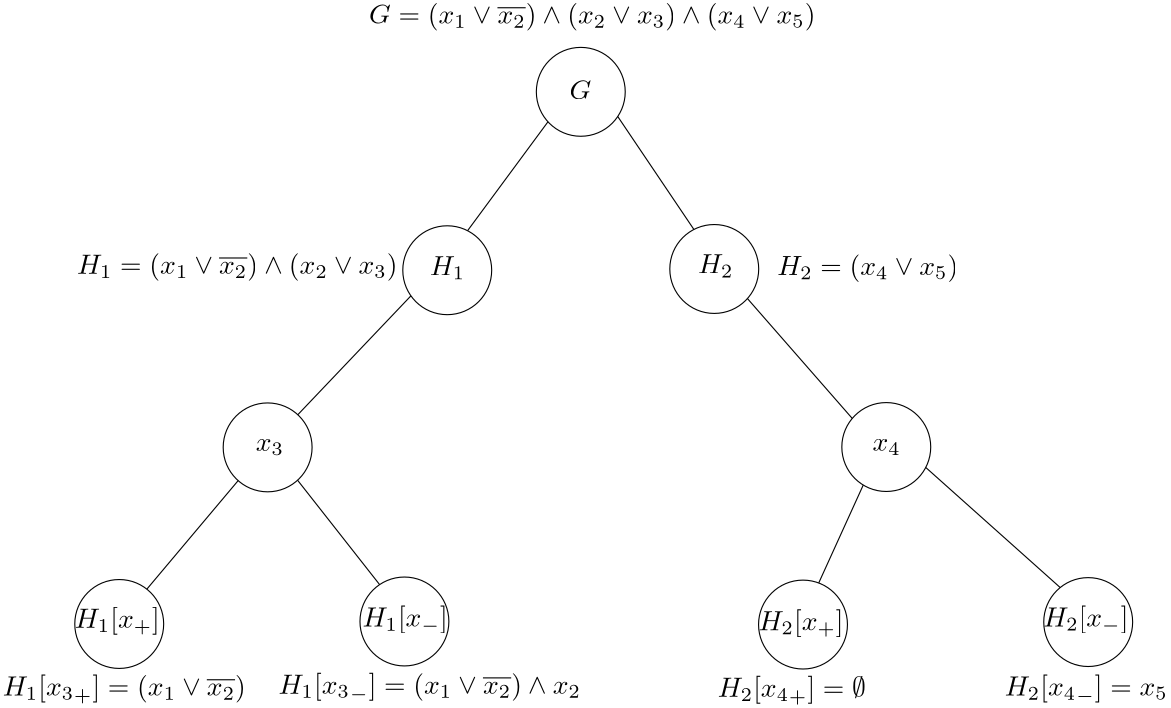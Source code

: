 <?xml version="1.0"?>
<!DOCTYPE ipe SYSTEM "ipe.dtd">
<ipe version="70218" creator="Ipe 7.2.24">
<info created="D:20210616173055" modified="D:20210715155859"/>
<ipestyle name="basic">
<symbol name="arrow/arc(spx)">
<path stroke="sym-stroke" fill="sym-stroke" pen="sym-pen">
0 0 m
-1 0.333 l
-1 -0.333 l
h
</path>
</symbol>
<symbol name="arrow/farc(spx)">
<path stroke="sym-stroke" fill="white" pen="sym-pen">
0 0 m
-1 0.333 l
-1 -0.333 l
h
</path>
</symbol>
<symbol name="arrow/ptarc(spx)">
<path stroke="sym-stroke" fill="sym-stroke" pen="sym-pen">
0 0 m
-1 0.333 l
-0.8 0 l
-1 -0.333 l
h
</path>
</symbol>
<symbol name="arrow/fptarc(spx)">
<path stroke="sym-stroke" fill="white" pen="sym-pen">
0 0 m
-1 0.333 l
-0.8 0 l
-1 -0.333 l
h
</path>
</symbol>
<symbol name="mark/circle(sx)" transformations="translations">
<path fill="sym-stroke">
0.6 0 0 0.6 0 0 e
0.4 0 0 0.4 0 0 e
</path>
</symbol>
<symbol name="mark/disk(sx)" transformations="translations">
<path fill="sym-stroke">
0.6 0 0 0.6 0 0 e
</path>
</symbol>
<symbol name="mark/fdisk(sfx)" transformations="translations">
<group>
<path fill="sym-fill">
0.5 0 0 0.5 0 0 e
</path>
<path fill="sym-stroke" fillrule="eofill">
0.6 0 0 0.6 0 0 e
0.4 0 0 0.4 0 0 e
</path>
</group>
</symbol>
<symbol name="mark/box(sx)" transformations="translations">
<path fill="sym-stroke" fillrule="eofill">
-0.6 -0.6 m
0.6 -0.6 l
0.6 0.6 l
-0.6 0.6 l
h
-0.4 -0.4 m
0.4 -0.4 l
0.4 0.4 l
-0.4 0.4 l
h
</path>
</symbol>
<symbol name="mark/square(sx)" transformations="translations">
<path fill="sym-stroke">
-0.6 -0.6 m
0.6 -0.6 l
0.6 0.6 l
-0.6 0.6 l
h
</path>
</symbol>
<symbol name="mark/fsquare(sfx)" transformations="translations">
<group>
<path fill="sym-fill">
-0.5 -0.5 m
0.5 -0.5 l
0.5 0.5 l
-0.5 0.5 l
h
</path>
<path fill="sym-stroke" fillrule="eofill">
-0.6 -0.6 m
0.6 -0.6 l
0.6 0.6 l
-0.6 0.6 l
h
-0.4 -0.4 m
0.4 -0.4 l
0.4 0.4 l
-0.4 0.4 l
h
</path>
</group>
</symbol>
<symbol name="mark/cross(sx)" transformations="translations">
<group>
<path fill="sym-stroke">
-0.43 -0.57 m
0.57 0.43 l
0.43 0.57 l
-0.57 -0.43 l
h
</path>
<path fill="sym-stroke">
-0.43 0.57 m
0.57 -0.43 l
0.43 -0.57 l
-0.57 0.43 l
h
</path>
</group>
</symbol>
<symbol name="arrow/fnormal(spx)">
<path stroke="sym-stroke" fill="white" pen="sym-pen">
0 0 m
-1 0.333 l
-1 -0.333 l
h
</path>
</symbol>
<symbol name="arrow/pointed(spx)">
<path stroke="sym-stroke" fill="sym-stroke" pen="sym-pen">
0 0 m
-1 0.333 l
-0.8 0 l
-1 -0.333 l
h
</path>
</symbol>
<symbol name="arrow/fpointed(spx)">
<path stroke="sym-stroke" fill="white" pen="sym-pen">
0 0 m
-1 0.333 l
-0.8 0 l
-1 -0.333 l
h
</path>
</symbol>
<symbol name="arrow/linear(spx)">
<path stroke="sym-stroke" pen="sym-pen">
-1 0.333 m
0 0 l
-1 -0.333 l
</path>
</symbol>
<symbol name="arrow/fdouble(spx)">
<path stroke="sym-stroke" fill="white" pen="sym-pen">
0 0 m
-1 0.333 l
-1 -0.333 l
h
-1 0 m
-2 0.333 l
-2 -0.333 l
h
</path>
</symbol>
<symbol name="arrow/double(spx)">
<path stroke="sym-stroke" fill="sym-stroke" pen="sym-pen">
0 0 m
-1 0.333 l
-1 -0.333 l
h
-1 0 m
-2 0.333 l
-2 -0.333 l
h
</path>
</symbol>
<symbol name="arrow/mid-normal(spx)">
<path stroke="sym-stroke" fill="sym-stroke" pen="sym-pen">
0.5 0 m
-0.5 0.333 l
-0.5 -0.333 l
h
</path>
</symbol>
<symbol name="arrow/mid-fnormal(spx)">
<path stroke="sym-stroke" fill="white" pen="sym-pen">
0.5 0 m
-0.5 0.333 l
-0.5 -0.333 l
h
</path>
</symbol>
<symbol name="arrow/mid-pointed(spx)">
<path stroke="sym-stroke" fill="sym-stroke" pen="sym-pen">
0.5 0 m
-0.5 0.333 l
-0.3 0 l
-0.5 -0.333 l
h
</path>
</symbol>
<symbol name="arrow/mid-fpointed(spx)">
<path stroke="sym-stroke" fill="white" pen="sym-pen">
0.5 0 m
-0.5 0.333 l
-0.3 0 l
-0.5 -0.333 l
h
</path>
</symbol>
<symbol name="arrow/mid-double(spx)">
<path stroke="sym-stroke" fill="sym-stroke" pen="sym-pen">
1 0 m
0 0.333 l
0 -0.333 l
h
0 0 m
-1 0.333 l
-1 -0.333 l
h
</path>
</symbol>
<symbol name="arrow/mid-fdouble(spx)">
<path stroke="sym-stroke" fill="white" pen="sym-pen">
1 0 m
0 0.333 l
0 -0.333 l
h
0 0 m
-1 0.333 l
-1 -0.333 l
h
</path>
</symbol>
<anglesize name="22.5 deg" value="22.5"/>
<anglesize name="30 deg" value="30"/>
<anglesize name="45 deg" value="45"/>
<anglesize name="60 deg" value="60"/>
<anglesize name="90 deg" value="90"/>
<arrowsize name="large" value="10"/>
<arrowsize name="small" value="5"/>
<arrowsize name="tiny" value="3"/>
<color name="blue" value="0 0 1"/>
<color name="brown" value="0.647 0.165 0.165"/>
<color name="darkblue" value="0 0 0.545"/>
<color name="darkcyan" value="0 0.545 0.545"/>
<color name="darkgray" value="0.663"/>
<color name="darkgreen" value="0 0.392 0"/>
<color name="darkmagenta" value="0.545 0 0.545"/>
<color name="darkorange" value="1 0.549 0"/>
<color name="darkred" value="0.545 0 0"/>
<color name="gold" value="1 0.843 0"/>
<color name="gray" value="0.745"/>
<color name="green" value="0 1 0"/>
<color name="lightblue" value="0.678 0.847 0.902"/>
<color name="lightcyan" value="0.878 1 1"/>
<color name="lightgray" value="0.827"/>
<color name="lightgreen" value="0.565 0.933 0.565"/>
<color name="lightyellow" value="1 1 0.878"/>
<color name="navy" value="0 0 0.502"/>
<color name="orange" value="1 0.647 0"/>
<color name="pink" value="1 0.753 0.796"/>
<color name="purple" value="0.627 0.125 0.941"/>
<color name="red" value="1 0 0"/>
<color name="seagreen" value="0.18 0.545 0.341"/>
<color name="turquoise" value="0.251 0.878 0.816"/>
<color name="violet" value="0.933 0.51 0.933"/>
<color name="yellow" value="1 1 0"/>
<dashstyle name="dash dot dotted" value="[4 2 1 2 1 2] 0"/>
<dashstyle name="dash dotted" value="[4 2 1 2] 0"/>
<dashstyle name="dashed" value="[4] 0"/>
<dashstyle name="dotted" value="[1 3] 0"/>
<gridsize name="10 pts (~3.5 mm)" value="10"/>
<gridsize name="14 pts (~5 mm)" value="14"/>
<gridsize name="16 pts (~6 mm)" value="16"/>
<gridsize name="20 pts (~7 mm)" value="20"/>
<gridsize name="28 pts (~10 mm)" value="28"/>
<gridsize name="32 pts (~12 mm)" value="32"/>
<gridsize name="4 pts" value="4"/>
<gridsize name="56 pts (~20 mm)" value="56"/>
<gridsize name="8 pts (~3 mm)" value="8"/>
<opacity name="10%" value="0.1"/>
<opacity name="30%" value="0.3"/>
<opacity name="50%" value="0.5"/>
<opacity name="75%" value="0.75"/>
<pen name="fat" value="1.2"/>
<pen name="heavier" value="0.8"/>
<pen name="ultrafat" value="2"/>
<symbolsize name="large" value="5"/>
<symbolsize name="small" value="2"/>
<symbolsize name="tiny" value="1.1"/>
<textsize name="Huge" value="\Huge"/>
<textsize name="LARGE" value="\LARGE"/>
<textsize name="Large" value="\Large"/>
<textsize name="footnote" value="\footnotesize"/>
<textsize name="huge" value="\huge"/>
<textsize name="large" value="\large"/>
<textsize name="small" value="\small"/>
<textsize name="tiny" value="\tiny"/>
<textstyle name="center" begin="\begin{center}" end="\end{center}"/>
<textstyle name="item" begin="\begin{itemize}\item{}" end="\end{itemize}"/>
<textstyle name="itemize" begin="\begin{itemize}" end="\end{itemize}"/>
<tiling name="falling" angle="-60" step="4" width="1"/>
<tiling name="rising" angle="30" step="4" width="1"/>
</ipestyle>
<page>
<layer name="alpha"/>
<view layers="alpha" active="alpha"/>
<text layer="alpha" matrix="1 0 0 1 -4.04387 -2.69592" transformations="translations" pos="256 768" stroke="black" type="label" width="7.833" height="6.808" depth="0" valign="baseline" style="math">G</text>
<text matrix="1 0 0 1 -117.003 -129.346" transformations="translations" pos="256 768" stroke="black" type="label" width="10.163" height="4.294" depth="1.49" valign="baseline" style="math">x_3</text>
<text matrix="1 0 0 1 -182.161 -192.925" transformations="translations" pos="256 768" stroke="black" type="label" width="30.594" height="7.473" depth="2.49" valign="baseline" style="math">H_1[x_+]</text>
<path matrix="1 0 0 1 -262.161 -127.577" stroke="black">
16 0 0 16 352 704 e
</path>
<path matrix="1 0 0 1 -48.7342 -63.998" stroke="black">
16 0 0 16 192 704 e
</path>
<path stroke="black">
16 0 0 16 256 768 e
</path>
<text matrix="1 0 0 1 -78.5931 -192.475" transformations="translations" pos="256 768" stroke="black" type="label" width="30.704" height="7.473" depth="2.49" valign="baseline" style="math">H_1[x_-]</text>
<path matrix="1 0 0 1 -159.492 -126.678" stroke="black">
16 0 0 16 352 704 e
</path>
<path matrix="1 0 0 1 -112.088 -64.4474" stroke="black">
244.735 692.481 m
211.867 653.408 l
</path>
<path matrix="1 0 0 1 -112.088 -64.4474" stroke="black">
266.132 692.624 m
295.664 655.044 l
</path>
<text matrix="1 0 0 1 -156.138 23.3646" transformations="translations" pos="335.914 769.22" stroke="black" type="label" width="160.69" height="7.473" depth="2.49" valign="baseline" style="math">G = (x_1 \lor \overline{x_2}) \land (x_2 \lor x_3) \land (x_4 \lor x_5)</text>
<text matrix="1 0 0 1 -287.997 -218.564" transformations="translations" pos="335.914 769.22" stroke="black" type="label" width="87.491" height="7.475" depth="2.82" valign="baseline" style="math">H_1[{x_3}_+] = (x_1 \lor \overline{x_2}) </text>
<text matrix="1 0 0 1 -188.698 -217.89" transformations="translations" pos="335.914 769.22" stroke="black" type="label" width="108.835" height="7.475" depth="2.82" valign="baseline" style="math">H_1[{x_3}_-] = (x_1 \lor \overline{x_2}) \land x_2</text>
<path matrix="1 0 0 1 -48.0772 -0.22466" stroke="black">
16 0 0 16 256 704 e
</path>
<text matrix="1 0 0 1 -54.3676 -2.02194" transformations="translations" pos="256 704" stroke="black" type="label" width="12.751" height="6.812" depth="1.49" valign="baseline" style="math">H_1</text>
<path matrix="1 0 0 1 -15.9508 0.22466" stroke="black">
16 0 0 16 320 704 e
</path>
<text matrix="1 0 0 1 -21.792 -1.34796" transformations="translations" pos="320 704" stroke="black" type="label" width="12.751" height="6.812" depth="1.49" valign="baseline" style="math">H_2</text>
<text matrix="1 0 0 1 -44.258 -2.2466" transformations="translations" pos="118.893 704.743" stroke="black" type="label" width="115.393" height="7.473" depth="2.49" valign="baseline" style="math">H_1 = (x_1 \lor \overline{x_2}) \land (x_2 \lor x_3)</text>
<text matrix="1 0 0 1 -2.47126 -2.47126" transformations="translations" pos="329.174 704.518" stroke="black" type="label" width="65.179" height="7.473" depth="2.49" valign="baseline" style="math">H_2 = (x_4 \lor x_5)</text>
<path stroke="black">
244.184 757.212 m
215.238 718.005 l
</path>
<path stroke="black">
269.304 759.112 m
296.721 718.448 l
</path>
<path stroke="black">
194.847 694.555 m
154.123 651.755 l
</path>
<path matrix="1 0 0 1 61.9768 0.128438" stroke="black">
16 0 0 16 304 640 e
</path>
<text matrix="1 0 0 1 104.974 -129.218" transformations="translations" pos="256 768" stroke="black" type="label" width="10.163" height="4.294" depth="1.49" valign="baseline" style="math">x_4</text>
<text matrix="1 0 0 1 63.9989 -193.808" transformations="translations" pos="256 768" stroke="black" type="label" width="30.594" height="7.473" depth="2.49" valign="baseline" style="math">H_2[x_+]</text>
<path matrix="1 0 0 1 -16.0015 -127.786" stroke="black">
16 0 0 16 352 704 e
</path>
<text matrix="1 0 0 1 166.443 -192.46" transformations="translations" pos="256 768" stroke="black" type="label" width="30.704" height="7.473" depth="2.49" valign="baseline" style="math">H_2[x_-]</text>
<path matrix="1 0 0 1 86.6675 -126.887" stroke="black">
16 0 0 16 352 704 e
</path>
<text matrix="1 0 0 1 -30.6045 -218.998" transformations="translations" pos="335.914 769.22" stroke="black" type="label" width="53.328" height="7.475" depth="2.82" valign="baseline" style="math">H_2[{x_4}_+] = \emptyset</text>
<text matrix="1 0 0 1 72.7384 -218.548" transformations="translations" pos="335.914 769.22" stroke="black" type="label" width="58.62" height="7.475" depth="2.82" valign="baseline" style="math">H_2[{x_4}_-] = x_5</text>
<path stroke="black">
357.688 626.443 m
341.654 591.181 l
</path>
<path stroke="black">
380.184 632.77 m
428.588 589.539 l
</path>
<path stroke="black">
315.99 693.575 m
353.726 650.42 l
</path>
</page>
</ipe>
